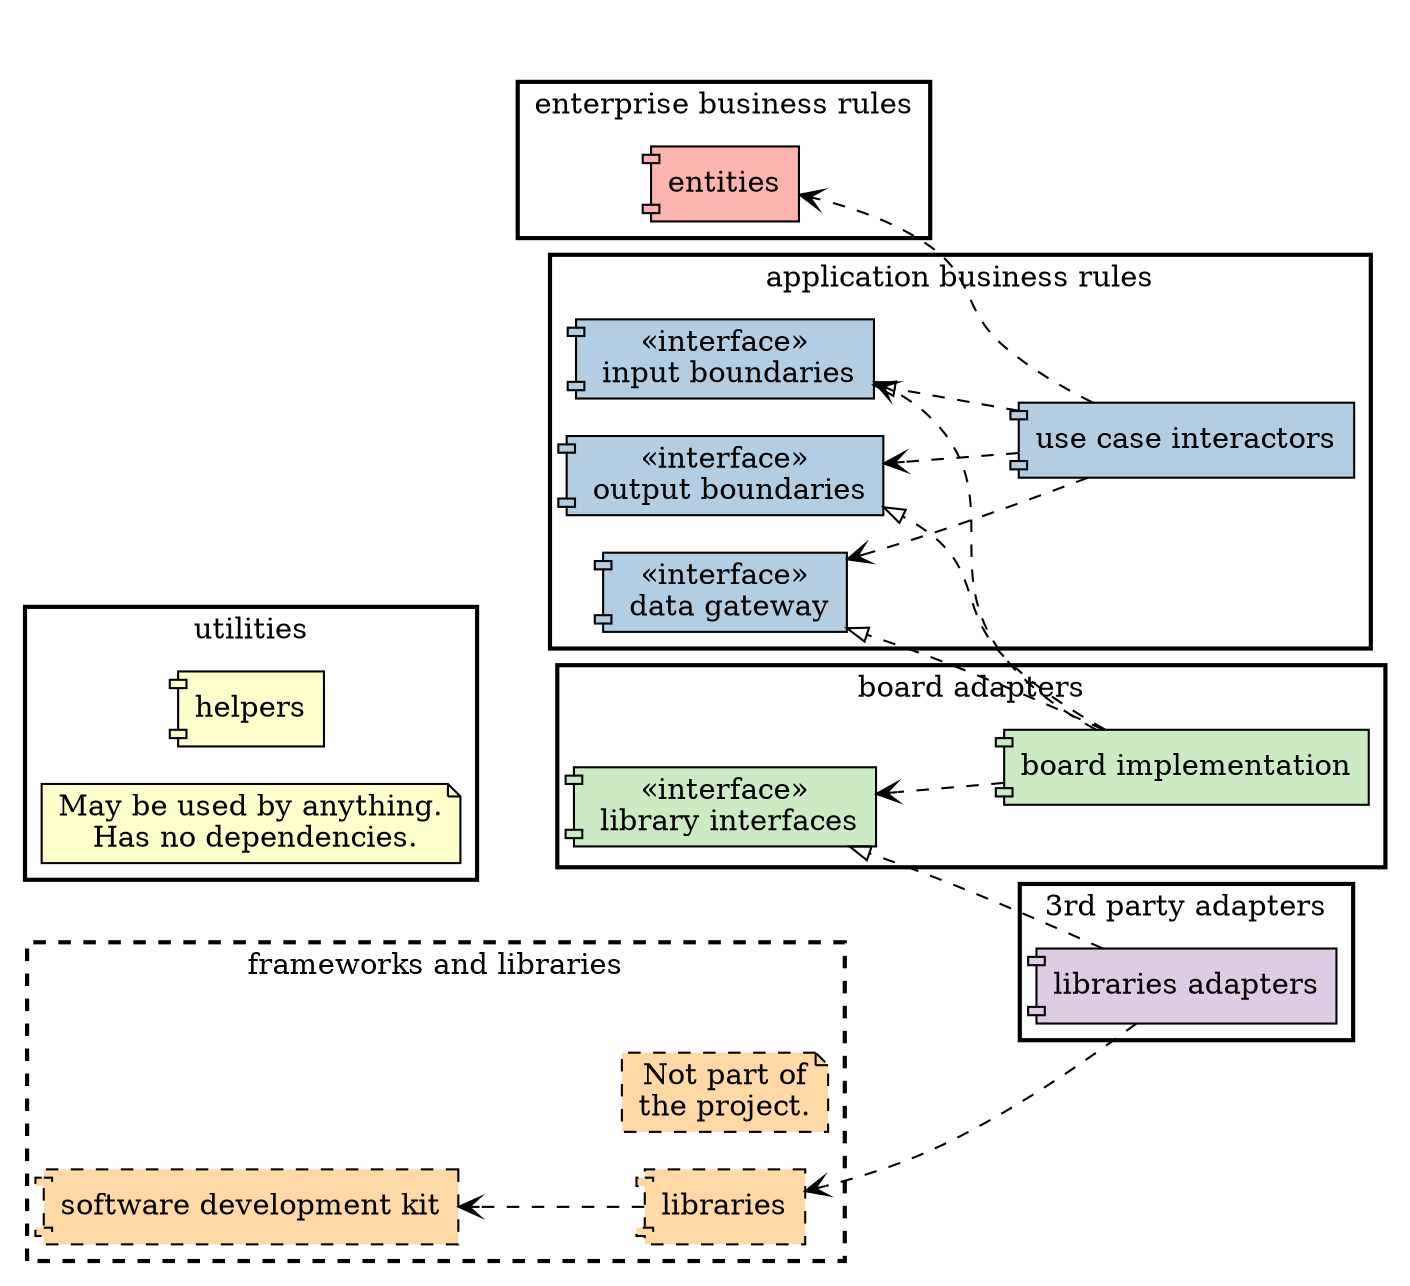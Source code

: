 digraph component_architecture {
  compound=true;
  rankdir="RL";
  style="bold"
  
  node [shape="component"];
  node [colorscheme="pastel19"];
  
    {
        // package 'application'
        node [fillcolor="2", style="filled"];
        
        subgraph cluster_app {
            label = "application business rules";
            URL = "\ref application_business_rules";
            app[shape=point style=invis];
        
            output_boundaries [label="«interface»\n output boundaries"]
            use_cases [label="use case interactors"]
            input_boundaries [label="«interface»\n input boundaries"]
            data_interface [label="«interface»\n data gateway"]
        }
    }
    
    {
        // package 'utilities'
        node [fillcolor="6", style="filled"];
        
        subgraph cluster_util {
            label = "utilities";
            URL = "\ref utilities";
            helpers;
            n2 [label="May be used by anything.\n Has no dependencies.", shape="note"]
        }
    }
    
    {
        // package 'enterprise business rules'
        node [fillcolor="1", style="filled"];
        
        subgraph cluster_ebr {
            label = "enterprise business rules";
            URL = "\ref enterprise_business_rules";
            entities;
        }
    }
  
    {
        // package 'frameworks and libraries'
        node [fillcolor="5", style="filled, dashed"];
        
        subgraph cluster_thirdparty {
            label = "frameworks and libraries";
            style="bold,dashed";
            thirdparty[shape=point style=invis];
            n1 [label="Not part of\nthe project.", shape="note"]
           
            sdk [label="software development kit"]
            libraries;
        }
    }
  
    {
        // package 'interface adapters'
        node [fillcolor="4", style="filled"];
        
        subgraph cluster_ia {
            label = "3rd party adapters";
            URL = "\ref third_party_adapters";
            liberaries_adapters [label="libraries adapters"];
        };
    }
  
    {
        // package 'board adapters'
        node [fillcolor="3", style="filled"];
        
        subgraph cluster_board {
            label = "board adapters";
            URL = "\ref board_adapters";
            board[shape=point style=invis];
        
            // controllers, presenters, views;
            library_interfaces [label="«interface»\n library interfaces"]
            board_impl [label="board implementation"]
        }
    }
    
    {
        // associations
        edge [style="dashed"];
        {
            // dependencies
            edge [arrowhead="vee"];
            use_cases -> entities;
            use_cases -> output_boundaries;
            board_impl -> input_boundaries;
            board_impl -> library_interfaces;
            use_cases -> data_interface;
            
            libraries -> sdk;
            liberaries_adapters -> libraries;
            
            entities -> helpers [style=invis];
            thirdparty -> helpers [style=invis];
            app -> helpers [style=invis];
            board -> helpers [style=invis];
            liberaries_adapters -> helpers [style=invis];
        }
        {
            // realizations
            edge [arrowhead="onormal"];
            use_cases -> input_boundaries;
            board_impl -> output_boundaries;
            liberaries_adapters -> library_interfaces;
            board_impl -> data_interface;
        }
    }
}

